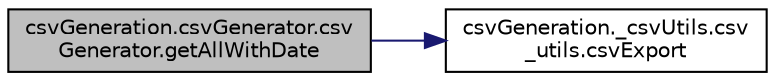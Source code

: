 digraph "csvGeneration.csvGenerator.csvGenerator.getAllWithDate"
{
  edge [fontname="Helvetica",fontsize="10",labelfontname="Helvetica",labelfontsize="10"];
  node [fontname="Helvetica",fontsize="10",shape=record];
  rankdir="LR";
  Node1 [label="csvGeneration.csvGenerator.csv\lGenerator.getAllWithDate",height=0.2,width=0.4,color="black", fillcolor="grey75", style="filled", fontcolor="black"];
  Node1 -> Node2 [color="midnightblue",fontsize="10",style="solid",fontname="Helvetica"];
  Node2 [label="csvGeneration._csvUtils.csv\l_utils.csvExport",height=0.2,width=0.4,color="black", fillcolor="white", style="filled",URL="$namespacecsv_generation_1_1__csv_utils_1_1csv__utils.html#a0e65f3d682ea94ae71af1f86c6d09942"];
}
